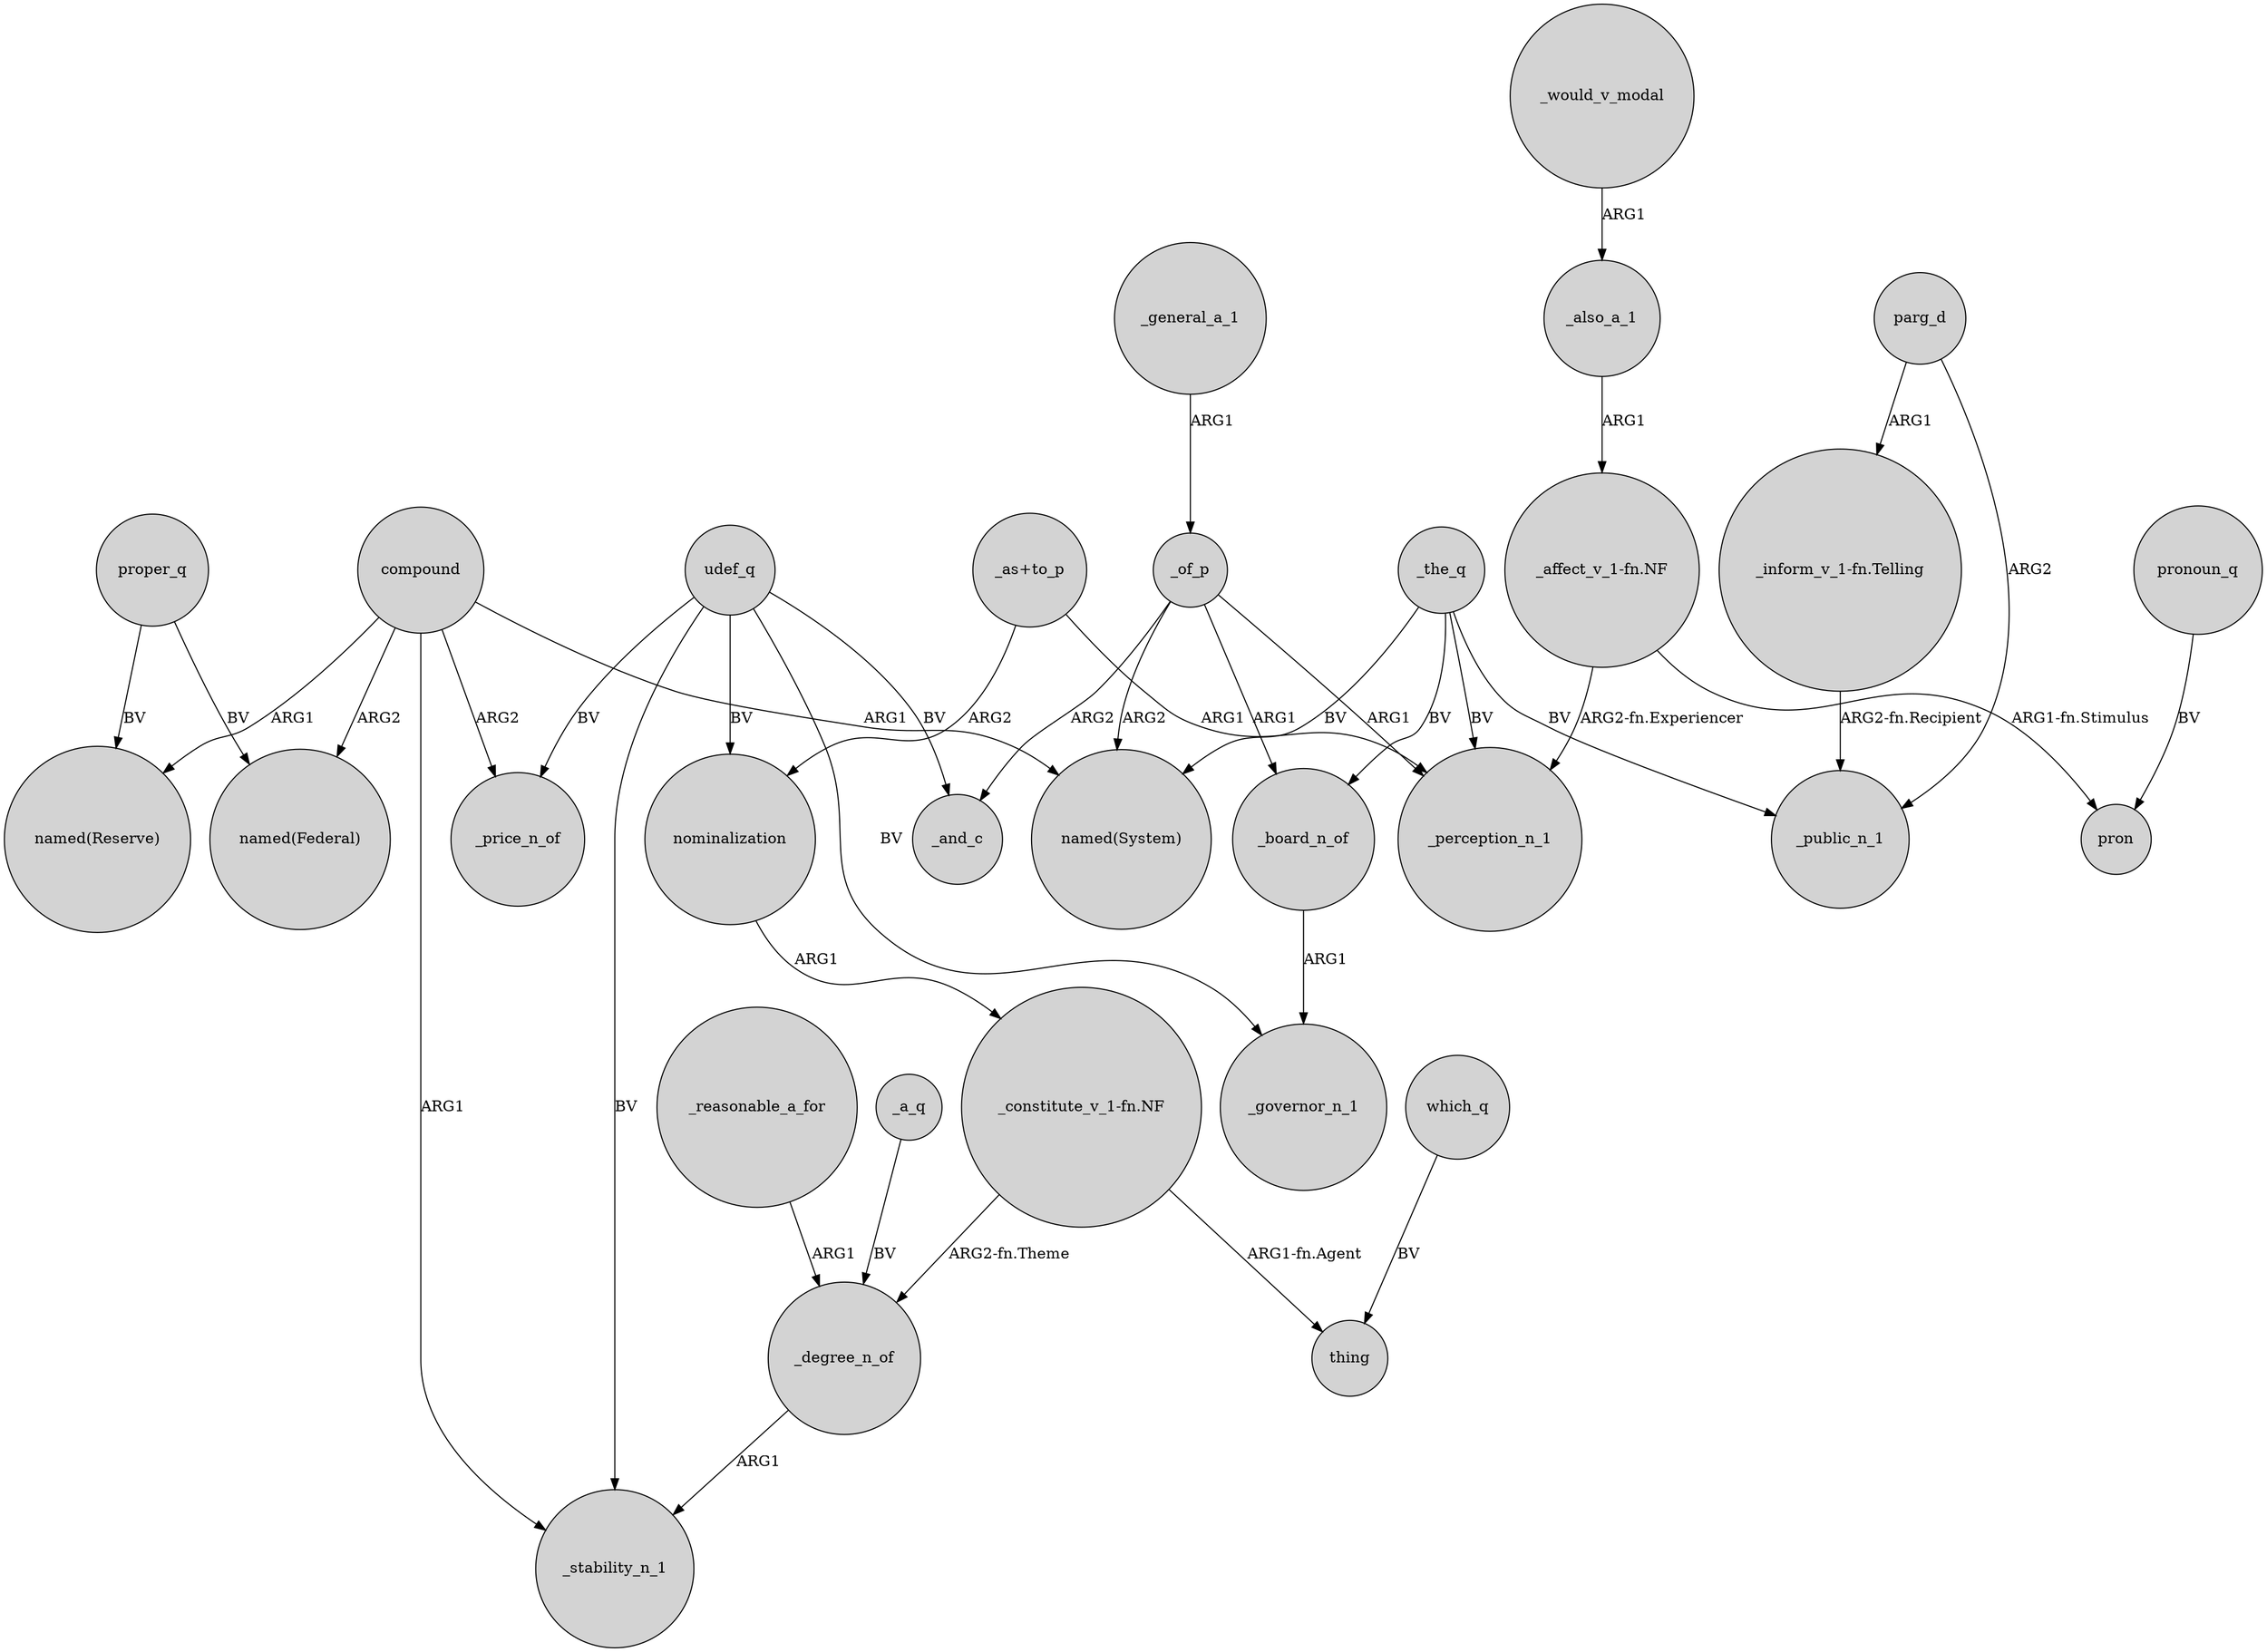 digraph {
	node [shape=circle style=filled]
	compound -> "named(Reserve)" [label=ARG1]
	compound -> _price_n_of [label=ARG2]
	proper_q -> "named(Reserve)" [label=BV]
	udef_q -> _price_n_of [label=BV]
	_of_p -> "named(System)" [label=ARG2]
	udef_q -> _governor_n_1 [label=BV]
	udef_q -> _stability_n_1 [label=BV]
	_general_a_1 -> _of_p [label=ARG1]
	"_affect_v_1-fn.NF" -> pron [label="ARG1-fn.Stimulus"]
	_of_p -> _and_c [label=ARG2]
	_would_v_modal -> _also_a_1 [label=ARG1]
	_a_q -> _degree_n_of [label=BV]
	_the_q -> "named(System)" [label=BV]
	compound -> _stability_n_1 [label=ARG1]
	_board_n_of -> _governor_n_1 [label=ARG1]
	_also_a_1 -> "_affect_v_1-fn.NF" [label=ARG1]
	pronoun_q -> pron [label=BV]
	_the_q -> _public_n_1 [label=BV]
	_the_q -> _perception_n_1 [label=BV]
	parg_d -> _public_n_1 [label=ARG2]
	_the_q -> _board_n_of [label=BV]
	udef_q -> nominalization [label=BV]
	proper_q -> "named(Federal)" [label=BV]
	compound -> "named(System)" [label=ARG1]
	"_as+to_p" -> nominalization [label=ARG2]
	_degree_n_of -> _stability_n_1 [label=ARG1]
	"_inform_v_1-fn.Telling" -> _public_n_1 [label="ARG2-fn.Recipient"]
	_reasonable_a_for -> _degree_n_of [label=ARG1]
	"_constitute_v_1-fn.NF" -> _degree_n_of [label="ARG2-fn.Theme"]
	"_constitute_v_1-fn.NF" -> thing [label="ARG1-fn.Agent"]
	nominalization -> "_constitute_v_1-fn.NF" [label=ARG1]
	udef_q -> _and_c [label=BV]
	compound -> "named(Federal)" [label=ARG2]
	"_as+to_p" -> _perception_n_1 [label=ARG1]
	_of_p -> _board_n_of [label=ARG1]
	parg_d -> "_inform_v_1-fn.Telling" [label=ARG1]
	_of_p -> _perception_n_1 [label=ARG1]
	which_q -> thing [label=BV]
	"_affect_v_1-fn.NF" -> _perception_n_1 [label="ARG2-fn.Experiencer"]
}
